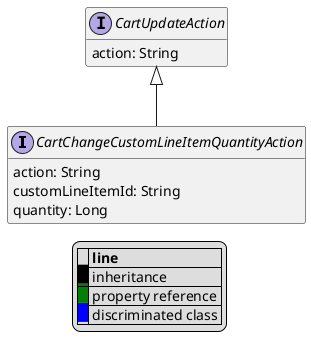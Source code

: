 @startuml

hide empty fields
hide empty methods
legend
|= |= line |
|<back:black>   </back>| inheritance |
|<back:green>   </back>| property reference |
|<back:blue>   </back>| discriminated class |
endlegend
interface CartChangeCustomLineItemQuantityAction [[CartChangeCustomLineItemQuantityAction.svg]] extends CartUpdateAction {
    action: String
    customLineItemId: String
    quantity: Long
}
interface CartUpdateAction [[CartUpdateAction.svg]]  {
    action: String
}





@enduml
